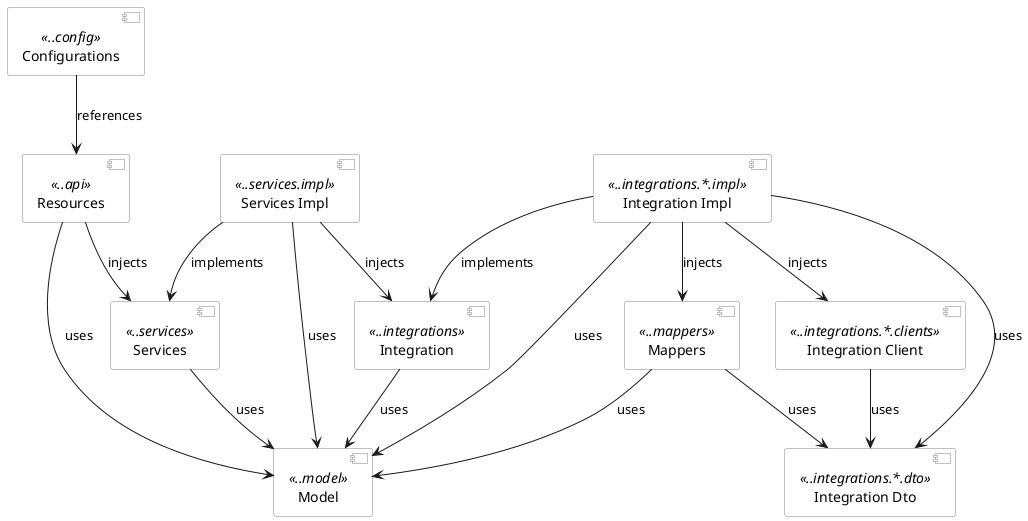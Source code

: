 @startuml

skinparam componentStyle uml2
skinparam component {
  BorderColor #grey
  BackgroundColor #white
}

[Resources] <<..api>> as api
[Services] <<..services>> as svc
[Services Impl] <<..services.impl>> as svc.impl
[Model] <<..model>> as model
[Mappers] <<..mappers>> as maps
[Integration] <<..integrations>> as intg
[Integration Dto] <<..integrations.*.dto>> as intg.dto
[Integration Client] <<..integrations.*.clients>> as intg.client
[Integration Impl] <<..integrations.*.impl>> as intg.impl
[Configurations] <<..config>> as config

config --> api : references
api --> svc : injects
api --> model : uses

svc.impl --> svc : implements
svc.impl --> intg : injects
svc.impl --> model : uses
svc --> model : uses
intg --> model : uses

maps --> model : uses
maps --> intg.dto : uses

intg.impl --> intg : implements
intg.impl --> maps : injects
intg.impl --> intg.client : injects
intg.impl --> intg.dto : uses
intg.impl --> model : uses
intg.client --> intg.dto : uses

@enduml